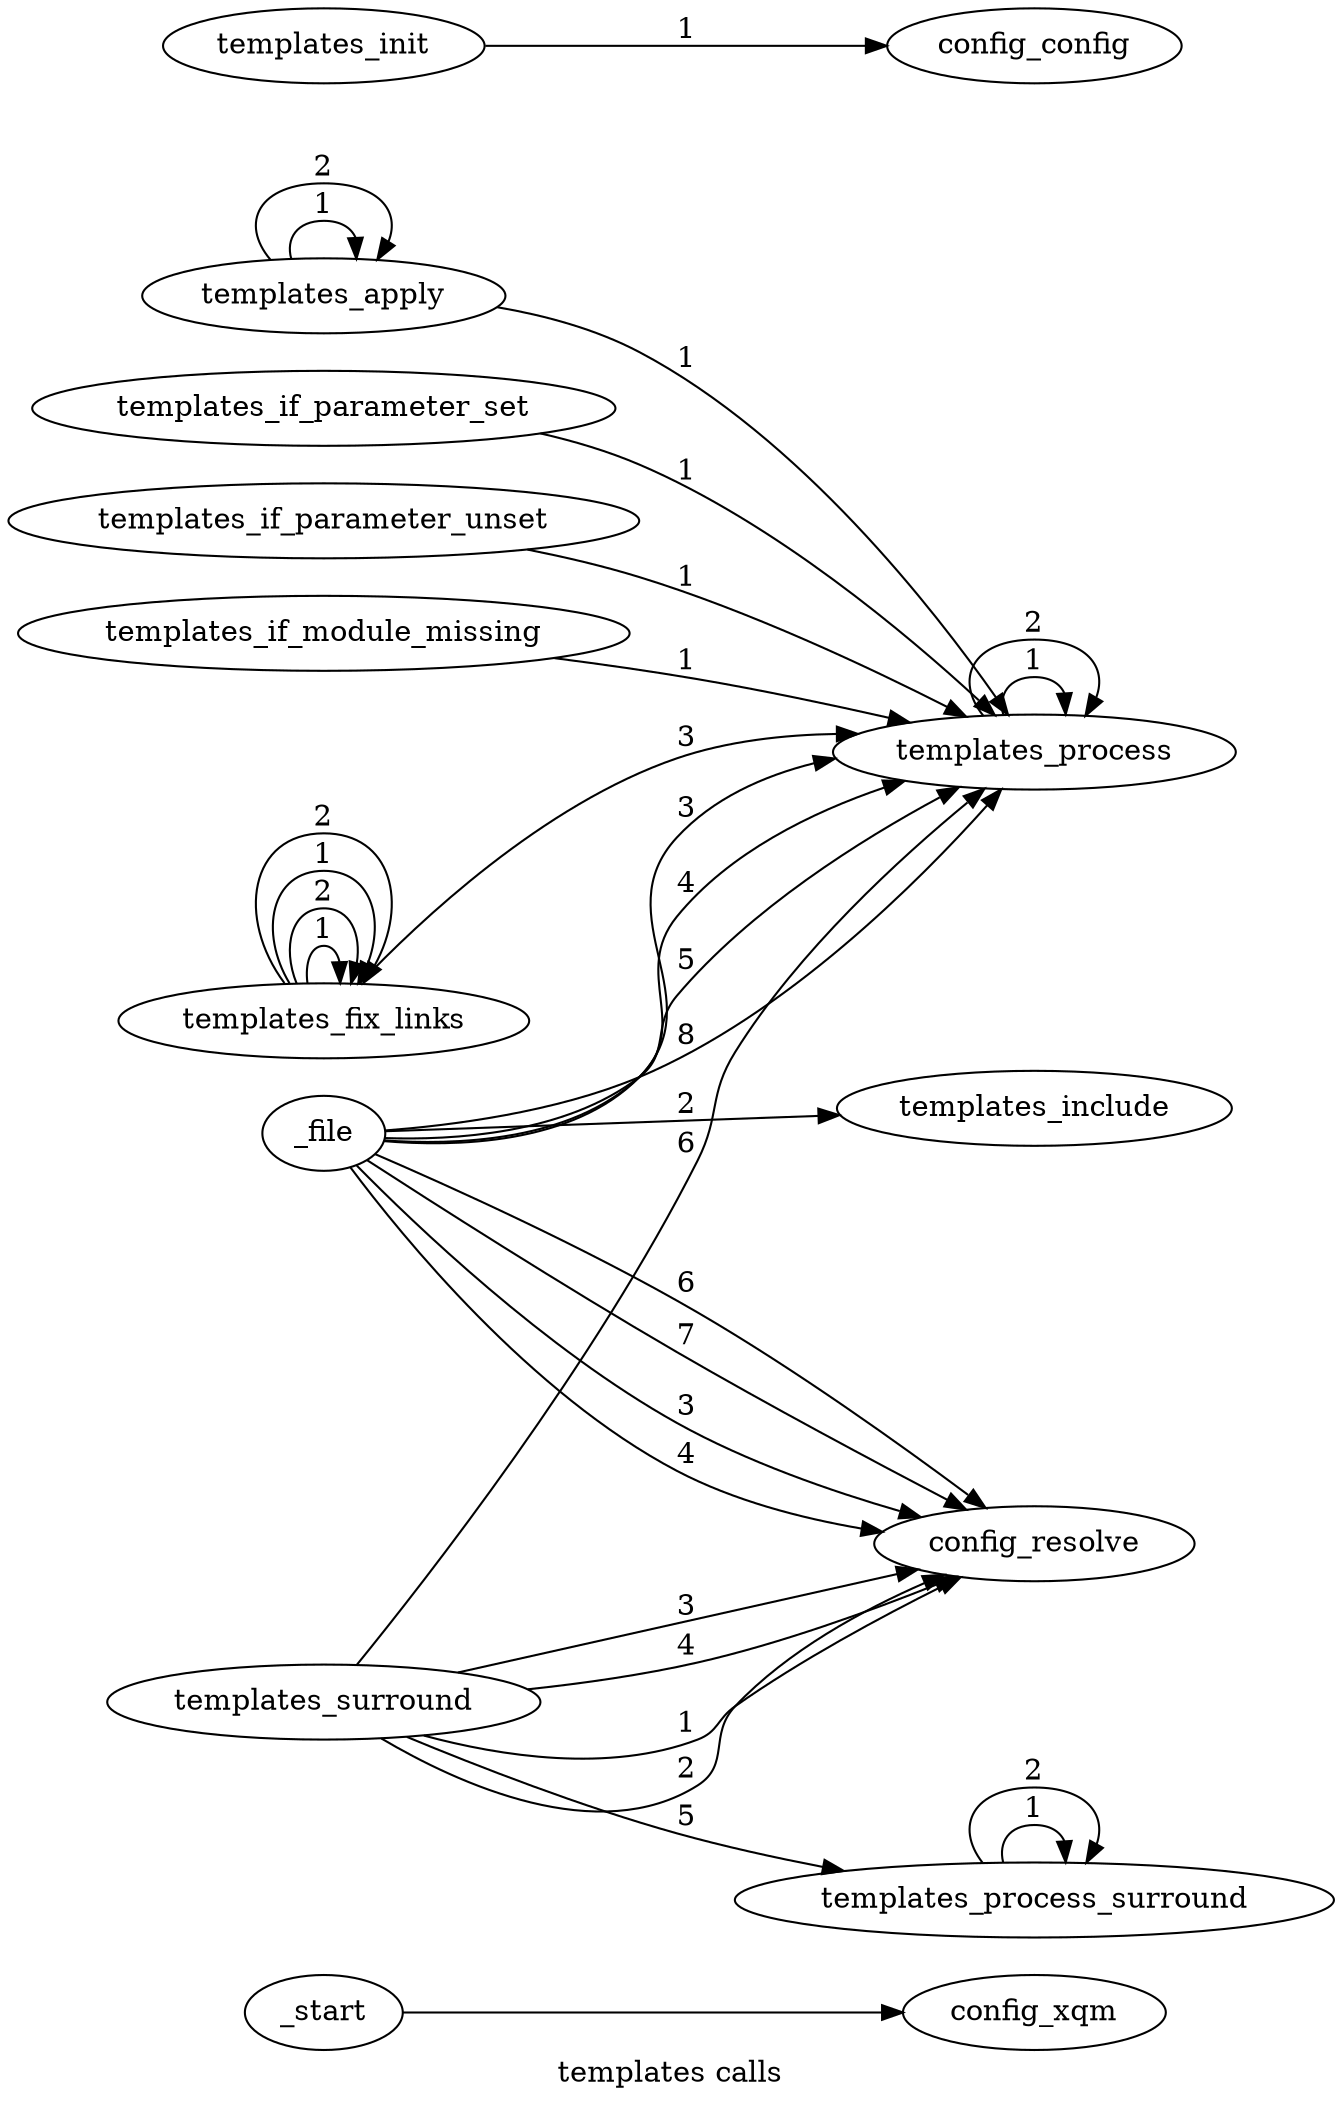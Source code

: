  /* dot -otemplates_calls.png -Tpng templates_calls.dot */ 
digraph templates_calls {
label="templates calls";
rankdir=LR;
_start -> config_xqm ;
templates_apply -> templates_process [label= 1 ];
templates_apply -> templates_apply [label= 1 ];
templates_apply -> templates_apply [label= 2 ];
templates_process -> templates_process [label= 1 ];
templates_process -> templates_process [label= 2 ];
_file -> templates_process [label= 3 ];
_file -> templates_process [label= 4 ];
templates_init -> config_config [label= 1 ];
_file -> templates_include [label= 2 ];
_file -> config_resolve [label= 3 ];
_file -> config_resolve [label= 4 ];
_file -> templates_process [label= 5 ];
_file -> config_resolve [label= 6 ];
_file -> config_resolve [label= 7 ];
_file -> templates_process [label= 8 ];
templates_surround -> config_resolve [label= 1 ];
templates_surround -> config_resolve [label= 2 ];
templates_surround -> config_resolve [label= 3 ];
templates_surround -> config_resolve [label= 4 ];
templates_surround -> templates_process_surround [label= 5 ];
templates_surround -> templates_process [label= 6 ];
templates_process_surround -> templates_process_surround [label= 1 ];
templates_process_surround -> templates_process_surround [label= 2 ];
templates_if_parameter_set -> templates_process [label= 1 ];
templates_if_parameter_unset -> templates_process [label= 1 ];
templates_if_module_missing -> templates_process [label= 1 ];
templates_fix_links -> templates_fix_links [label= 1 ];
templates_fix_links -> templates_fix_links [label= 2 ];
templates_fix_links -> templates_process [label= 3 ];
templates_fix_links -> templates_fix_links [label= 1 ];
templates_fix_links -> templates_fix_links [label= 2 ];
}
